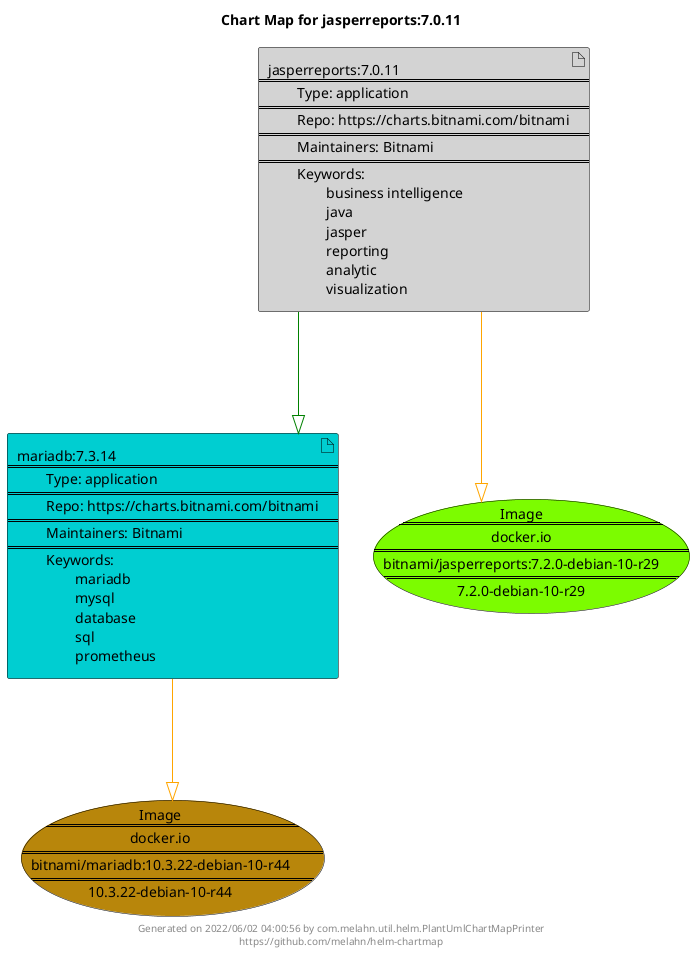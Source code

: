 @startuml
skinparam linetype ortho
skinparam backgroundColor white
skinparam usecaseBorderColor black
skinparam usecaseArrowColor LightSlateGray
skinparam artifactBorderColor black
skinparam artifactArrowColor LightSlateGray

title Chart Map for jasperreports:7.0.11

'There are 2 referenced Helm Charts
artifact "mariadb:7.3.14\n====\n\tType: application\n====\n\tRepo: https://charts.bitnami.com/bitnami\n====\n\tMaintainers: Bitnami\n====\n\tKeywords: \n\t\tmariadb\n\t\tmysql\n\t\tdatabase\n\t\tsql\n\t\tprometheus" as mariadb_7_3_14 #DarkTurquoise
artifact "jasperreports:7.0.11\n====\n\tType: application\n====\n\tRepo: https://charts.bitnami.com/bitnami\n====\n\tMaintainers: Bitnami\n====\n\tKeywords: \n\t\tbusiness intelligence\n\t\tjava\n\t\tjasper\n\t\treporting\n\t\tanalytic\n\t\tvisualization" as jasperreports_7_0_11 #LightGrey

'There are 2 referenced Docker Images
usecase "Image\n====\ndocker.io\n====\nbitnami/jasperreports:7.2.0-debian-10-r29\n====\n7.2.0-debian-10-r29" as docker_io_bitnami_jasperreports_7_2_0_debian_10_r29 #LawnGreen
usecase "Image\n====\ndocker.io\n====\nbitnami/mariadb:10.3.22-debian-10-r44\n====\n10.3.22-debian-10-r44" as docker_io_bitnami_mariadb_10_3_22_debian_10_r44 #DarkGoldenRod

'Chart Dependencies
jasperreports_7_0_11--[#green]-|>mariadb_7_3_14
mariadb_7_3_14--[#orange]-|>docker_io_bitnami_mariadb_10_3_22_debian_10_r44
jasperreports_7_0_11--[#orange]-|>docker_io_bitnami_jasperreports_7_2_0_debian_10_r29

center footer Generated on 2022/06/02 04:00:56 by com.melahn.util.helm.PlantUmlChartMapPrinter\nhttps://github.com/melahn/helm-chartmap
@enduml
